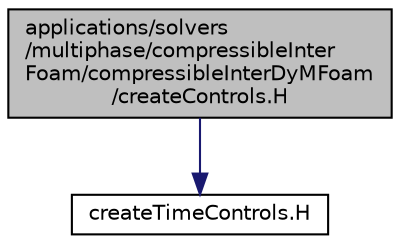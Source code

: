 digraph "applications/solvers/multiphase/compressibleInterFoam/compressibleInterDyMFoam/createControls.H"
{
  bgcolor="transparent";
  edge [fontname="Helvetica",fontsize="10",labelfontname="Helvetica",labelfontsize="10"];
  node [fontname="Helvetica",fontsize="10",shape=record];
  Node0 [label="applications/solvers\l/multiphase/compressibleInter\lFoam/compressibleInterDyMFoam\l/createControls.H",height=0.2,width=0.4,color="black", fillcolor="grey75", style="filled", fontcolor="black"];
  Node0 -> Node1 [color="midnightblue",fontsize="10",style="solid",fontname="Helvetica"];
  Node1 [label="createTimeControls.H",height=0.2,width=0.4,color="black",URL="$a01325.html",tooltip="Read the control parameters used by setDeltaT. "];
}
